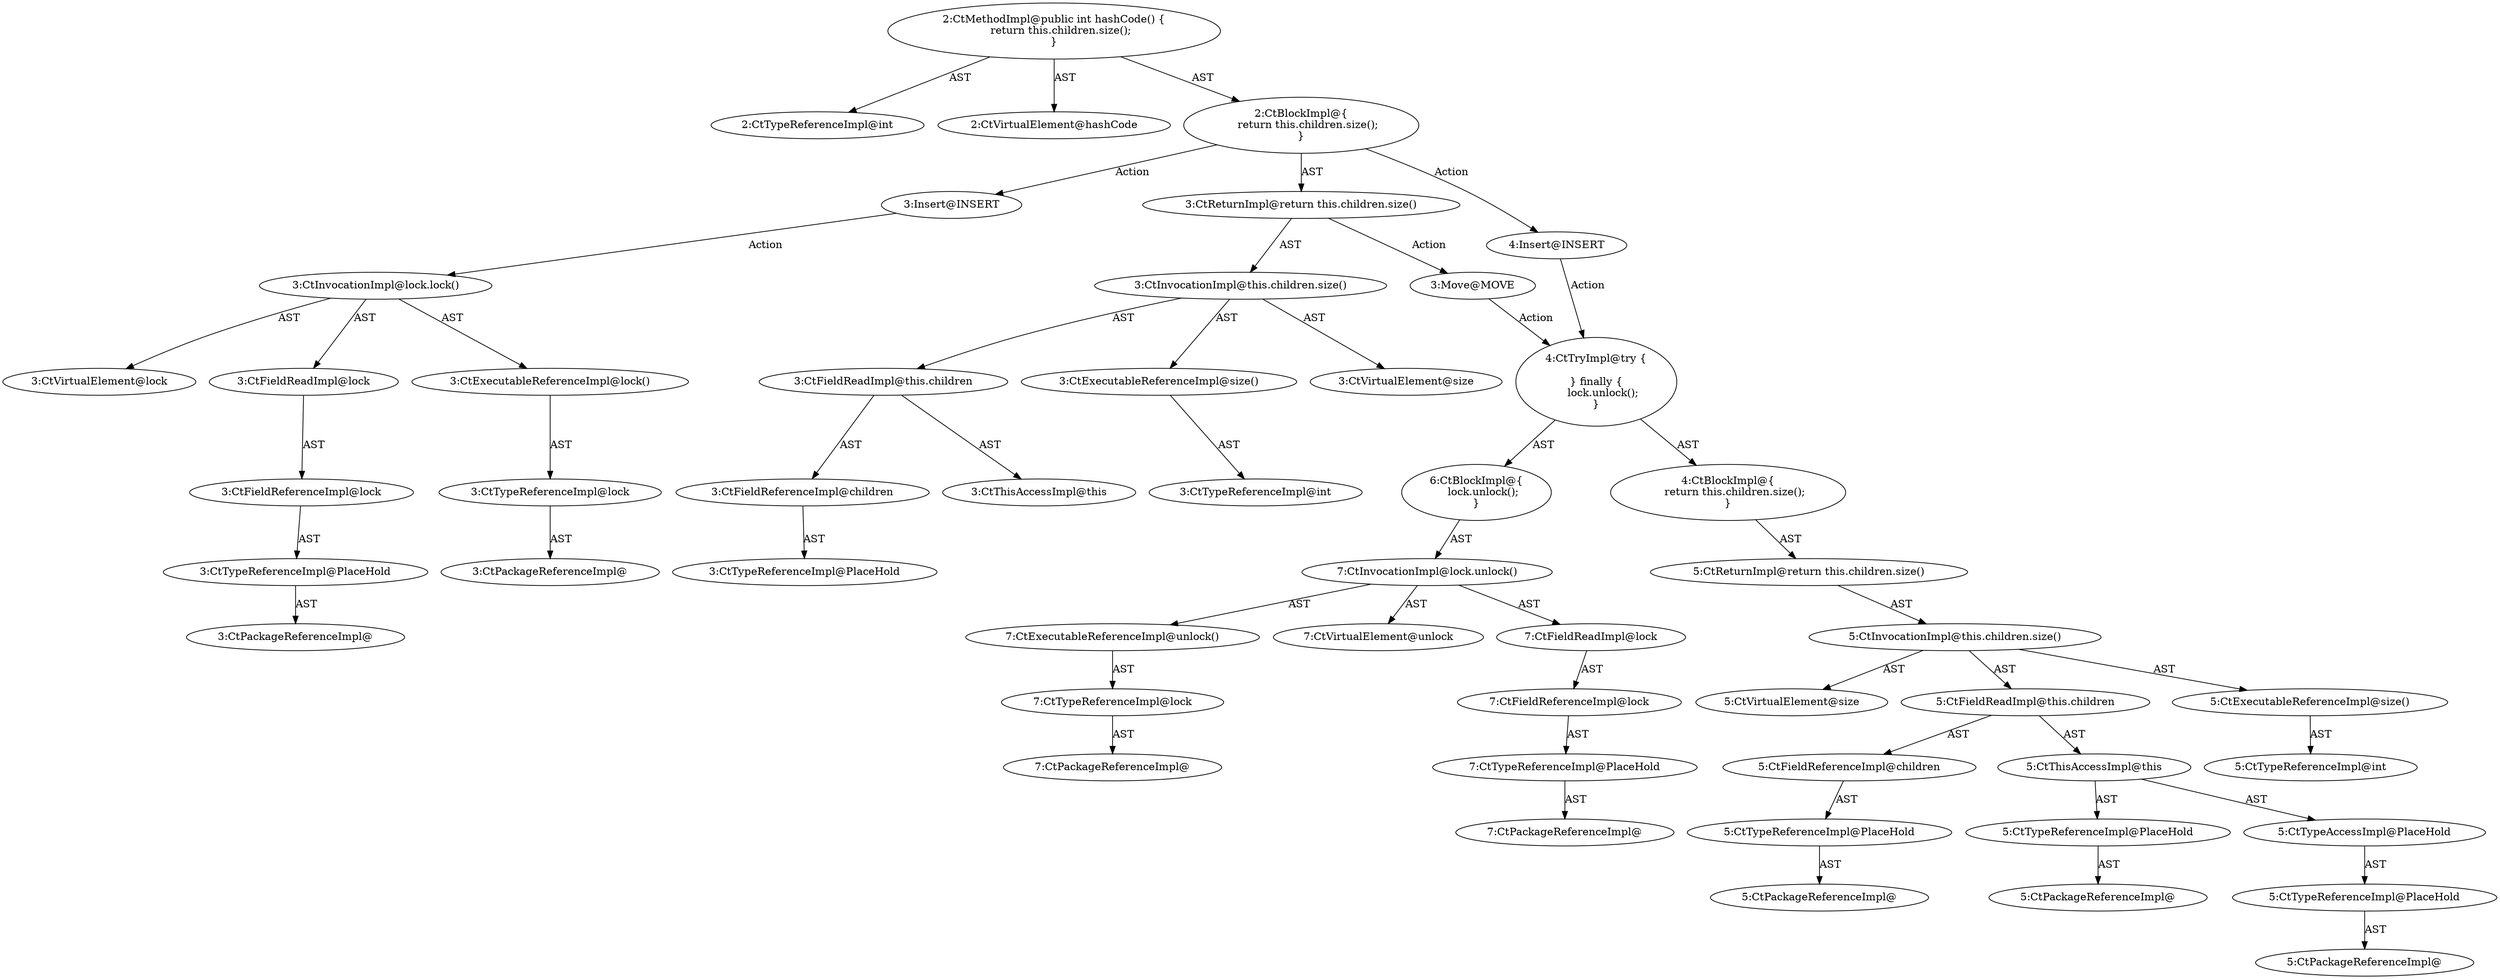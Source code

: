 digraph "hashCode#?" {
0 [label="2:CtTypeReferenceImpl@int" shape=ellipse]
1 [label="2:CtVirtualElement@hashCode" shape=ellipse]
2 [label="3:CtExecutableReferenceImpl@size()" shape=ellipse]
3 [label="3:CtTypeReferenceImpl@int" shape=ellipse]
4 [label="3:CtVirtualElement@size" shape=ellipse]
5 [label="3:CtFieldReferenceImpl@children" shape=ellipse]
6 [label="3:CtTypeReferenceImpl@PlaceHold" shape=ellipse]
7 [label="3:CtFieldReadImpl@this.children" shape=ellipse]
8 [label="3:CtThisAccessImpl@this" shape=ellipse]
9 [label="3:CtInvocationImpl@this.children.size()" shape=ellipse]
10 [label="3:CtReturnImpl@return this.children.size()" shape=ellipse]
11 [label="2:CtBlockImpl@\{
    return this.children.size();
\}" shape=ellipse]
12 [label="2:CtMethodImpl@public int hashCode() \{
    return this.children.size();
\}" shape=ellipse]
13 [label="3:Insert@INSERT" shape=ellipse]
14 [label="3:CtPackageReferenceImpl@" shape=ellipse]
15 [label="3:CtTypeReferenceImpl@PlaceHold" shape=ellipse]
16 [label="3:CtFieldReferenceImpl@lock" shape=ellipse]
17 [label="3:CtFieldReadImpl@lock" shape=ellipse]
18 [label="3:CtPackageReferenceImpl@" shape=ellipse]
19 [label="3:CtTypeReferenceImpl@lock" shape=ellipse]
20 [label="3:CtExecutableReferenceImpl@lock()" shape=ellipse]
21 [label="3:CtInvocationImpl@lock.lock()" shape=ellipse]
22 [label="3:CtVirtualElement@lock" shape=ellipse]
23 [label="4:Insert@INSERT" shape=ellipse]
24 [label="5:CtPackageReferenceImpl@" shape=ellipse]
25 [label="5:CtTypeReferenceImpl@PlaceHold" shape=ellipse]
26 [label="5:CtPackageReferenceImpl@" shape=ellipse]
27 [label="5:CtTypeReferenceImpl@PlaceHold" shape=ellipse]
28 [label="5:CtTypeAccessImpl@PlaceHold" shape=ellipse]
29 [label="5:CtThisAccessImpl@this" shape=ellipse]
30 [label="5:CtPackageReferenceImpl@" shape=ellipse]
31 [label="5:CtTypeReferenceImpl@PlaceHold" shape=ellipse]
32 [label="5:CtFieldReferenceImpl@children" shape=ellipse]
33 [label="5:CtFieldReadImpl@this.children" shape=ellipse]
34 [label="5:CtTypeReferenceImpl@int" shape=ellipse]
35 [label="5:CtExecutableReferenceImpl@size()" shape=ellipse]
36 [label="5:CtInvocationImpl@this.children.size()" shape=ellipse]
37 [label="5:CtVirtualElement@size" shape=ellipse]
38 [label="5:CtReturnImpl@return this.children.size()" shape=ellipse]
39 [label="4:CtBlockImpl@\{
    return this.children.size();
\}" shape=ellipse]
40 [label="7:CtPackageReferenceImpl@" shape=ellipse]
41 [label="7:CtTypeReferenceImpl@PlaceHold" shape=ellipse]
42 [label="7:CtFieldReferenceImpl@lock" shape=ellipse]
43 [label="7:CtFieldReadImpl@lock" shape=ellipse]
44 [label="7:CtPackageReferenceImpl@" shape=ellipse]
45 [label="7:CtTypeReferenceImpl@lock" shape=ellipse]
46 [label="7:CtExecutableReferenceImpl@unlock()" shape=ellipse]
47 [label="7:CtInvocationImpl@lock.unlock()" shape=ellipse]
48 [label="7:CtVirtualElement@unlock" shape=ellipse]
49 [label="6:CtBlockImpl@\{
    lock.unlock();
\}" shape=ellipse]
50 [label="4:CtTryImpl@try \{

\} finally \{
    lock.unlock();
\}" shape=ellipse]
51 [label="3:Move@MOVE" shape=ellipse]
2 -> 3 [label="AST"];
5 -> 6 [label="AST"];
7 -> 8 [label="AST"];
7 -> 5 [label="AST"];
9 -> 4 [label="AST"];
9 -> 7 [label="AST"];
9 -> 2 [label="AST"];
10 -> 9 [label="AST"];
10 -> 51 [label="Action"];
11 -> 10 [label="AST"];
11 -> 13 [label="Action"];
11 -> 23 [label="Action"];
12 -> 1 [label="AST"];
12 -> 0 [label="AST"];
12 -> 11 [label="AST"];
13 -> 21 [label="Action"];
15 -> 14 [label="AST"];
16 -> 15 [label="AST"];
17 -> 16 [label="AST"];
19 -> 18 [label="AST"];
20 -> 19 [label="AST"];
21 -> 22 [label="AST"];
21 -> 17 [label="AST"];
21 -> 20 [label="AST"];
23 -> 50 [label="Action"];
25 -> 24 [label="AST"];
27 -> 26 [label="AST"];
28 -> 27 [label="AST"];
29 -> 25 [label="AST"];
29 -> 28 [label="AST"];
31 -> 30 [label="AST"];
32 -> 31 [label="AST"];
33 -> 29 [label="AST"];
33 -> 32 [label="AST"];
35 -> 34 [label="AST"];
36 -> 37 [label="AST"];
36 -> 33 [label="AST"];
36 -> 35 [label="AST"];
38 -> 36 [label="AST"];
39 -> 38 [label="AST"];
41 -> 40 [label="AST"];
42 -> 41 [label="AST"];
43 -> 42 [label="AST"];
45 -> 44 [label="AST"];
46 -> 45 [label="AST"];
47 -> 48 [label="AST"];
47 -> 43 [label="AST"];
47 -> 46 [label="AST"];
49 -> 47 [label="AST"];
50 -> 39 [label="AST"];
50 -> 49 [label="AST"];
51 -> 50 [label="Action"];
}